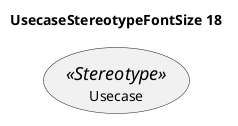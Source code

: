 @startuml
'!include ../../../plantuml-styles/plantuml-ae-skinparam-ex.iuml

skinparam UsecaseStereotypeFontSize 18

title UsecaseStereotypeFontSize 18

usecase Usecase <<Stereotype>>
@enduml